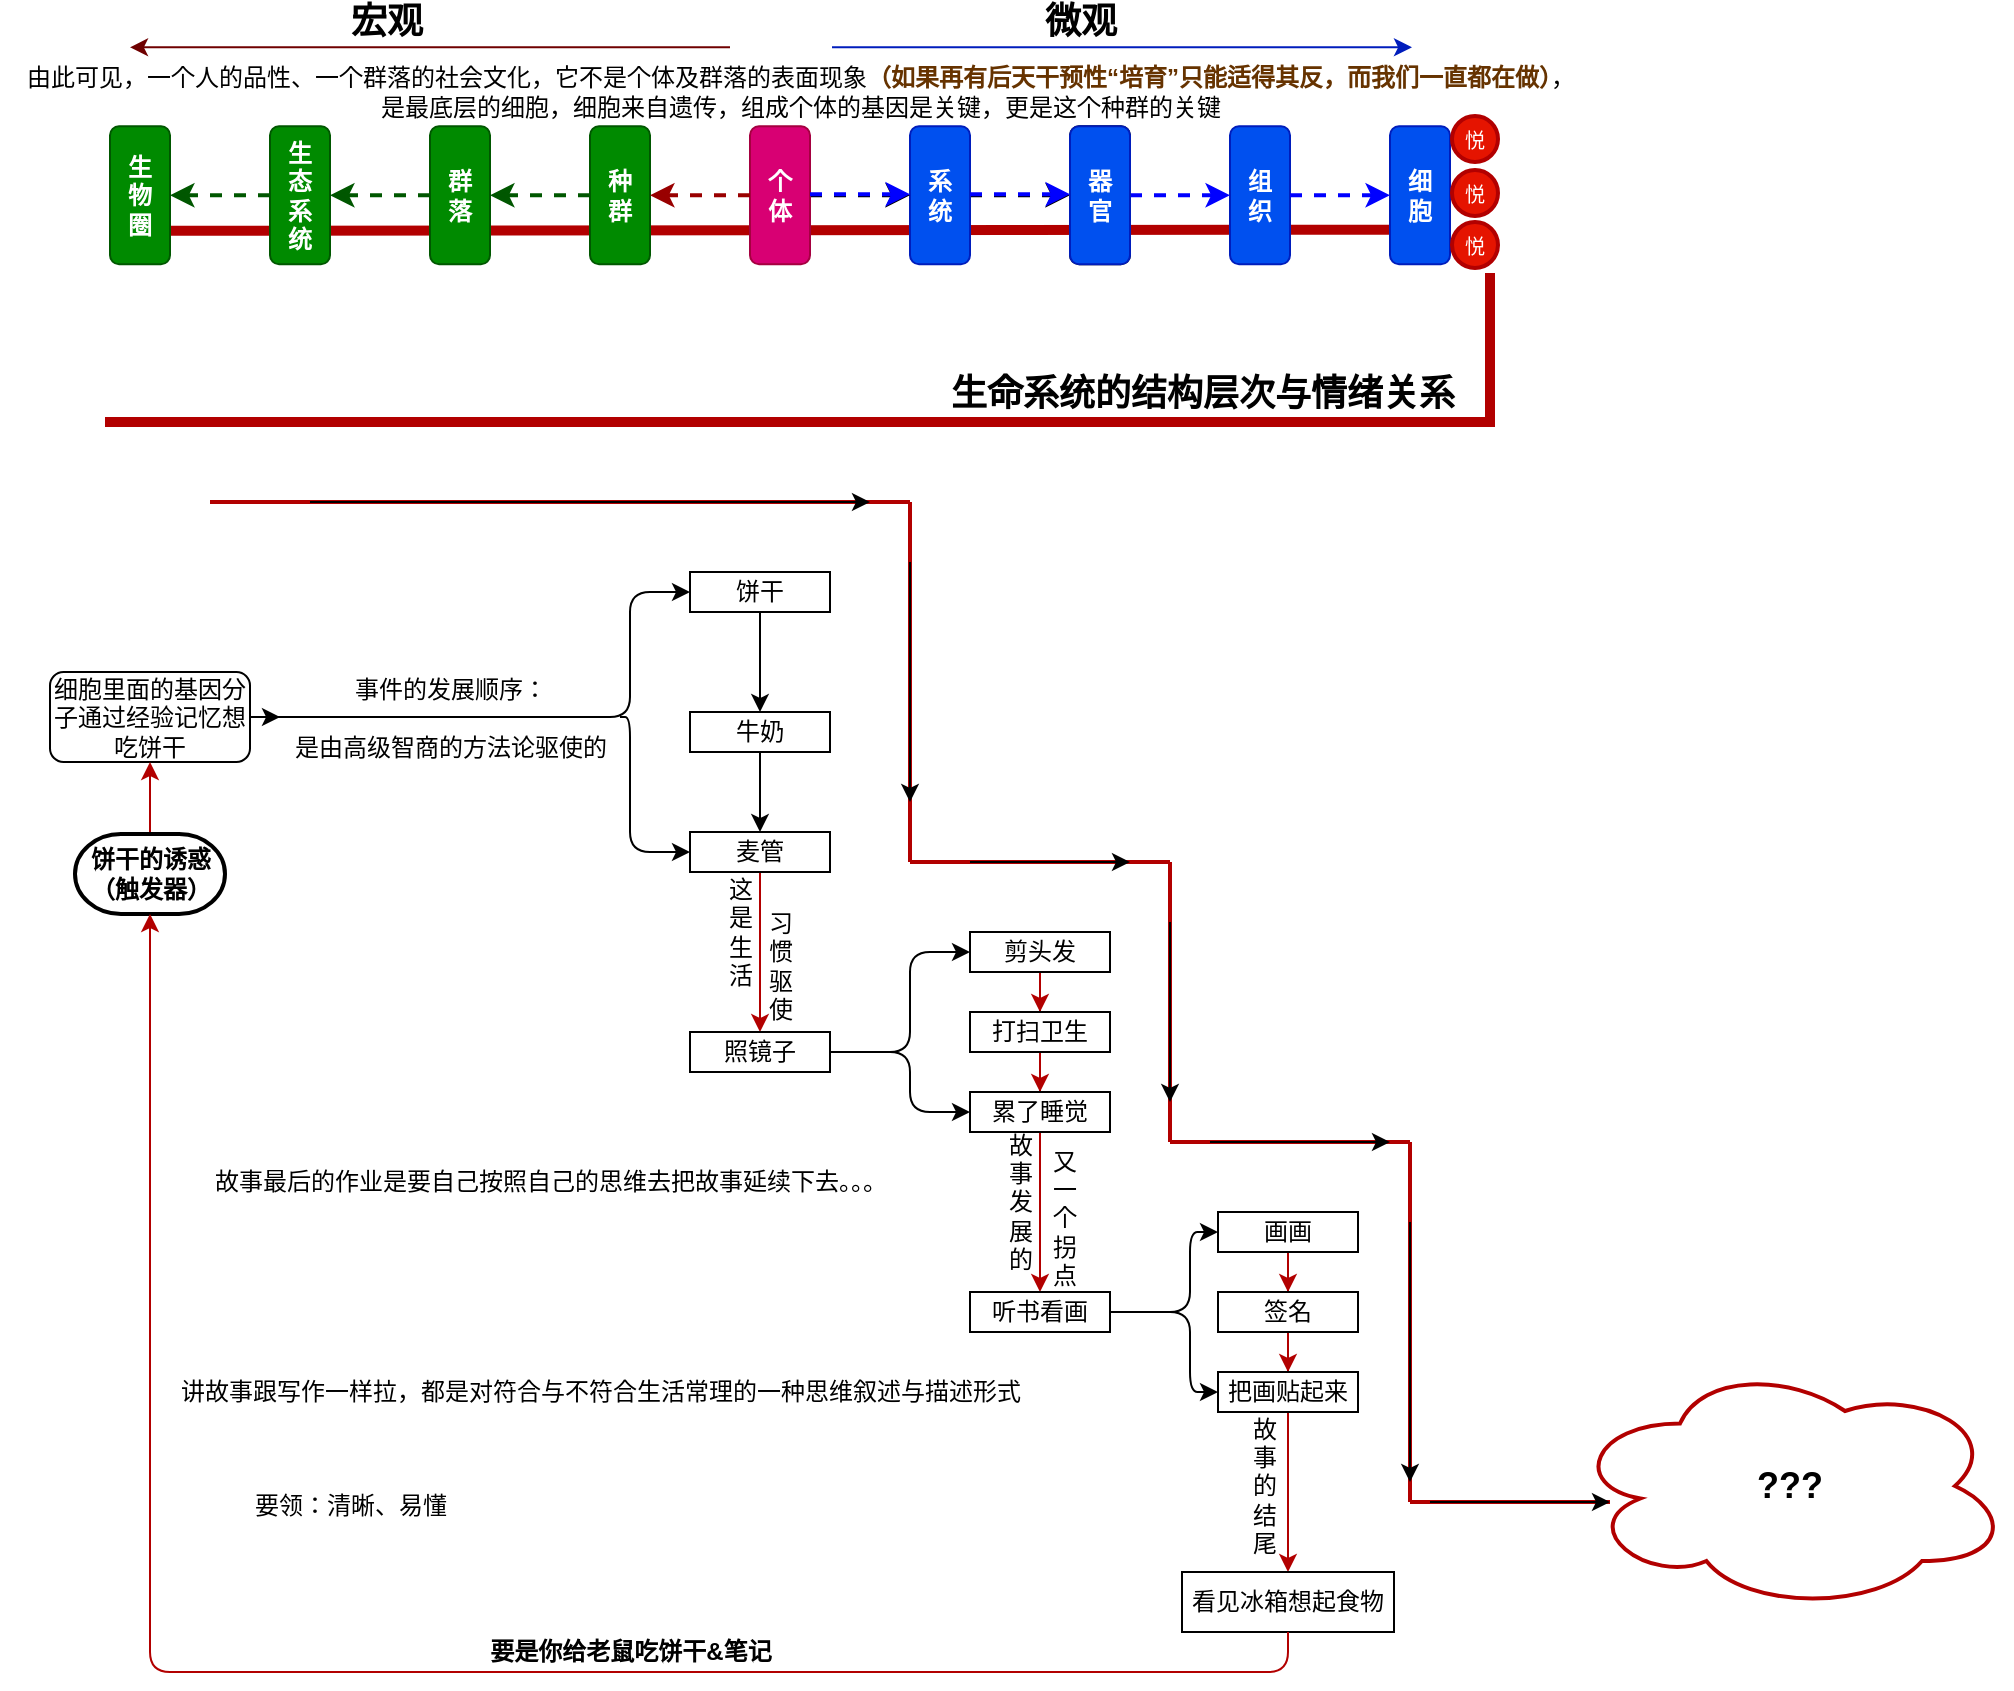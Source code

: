 <mxfile version="12.9.6" type="github"><diagram id="CZGxiTV1HHT-Hle2AOIO" name="Page-1"><mxGraphModel dx="1422" dy="1941" grid="1" gridSize="10" guides="1" tooltips="1" connect="1" arrows="1" fold="1" page="1" pageScale="1" pageWidth="827" pageHeight="1169" math="0" shadow="0"><root><mxCell id="0"/><mxCell id="1" parent="0"/><mxCell id="zMtAbFJLzHjJMqz4dgE3-95" value="&lt;b&gt;&lt;font style=&quot;font-size: 18px&quot;&gt;???&lt;/font&gt;&lt;/b&gt;" style="ellipse;shape=cloud;whiteSpace=wrap;html=1;strokeColor=#B20000;strokeWidth=2;" parent="1" vertex="1"><mxGeometry x="800" y="429.5" width="220" height="125" as="geometry"/></mxCell><mxCell id="tRS6Hl0KniXjDHovvrDN-4" value="" style="edgeStyle=orthogonalEdgeStyle;rounded=0;orthogonalLoop=1;jettySize=auto;html=1;" parent="1" source="tRS6Hl0KniXjDHovvrDN-2" target="tRS6Hl0KniXjDHovvrDN-3" edge="1"><mxGeometry relative="1" as="geometry"/></mxCell><mxCell id="tRS6Hl0KniXjDHovvrDN-2" value="饼干" style="rounded=0;whiteSpace=wrap;html=1;" parent="1" vertex="1"><mxGeometry x="360" y="35" width="70" height="20" as="geometry"/></mxCell><mxCell id="tRS6Hl0KniXjDHovvrDN-6" value="" style="edgeStyle=orthogonalEdgeStyle;rounded=0;orthogonalLoop=1;jettySize=auto;html=1;" parent="1" source="tRS6Hl0KniXjDHovvrDN-3" target="tRS6Hl0KniXjDHovvrDN-5" edge="1"><mxGeometry relative="1" as="geometry"/></mxCell><mxCell id="tRS6Hl0KniXjDHovvrDN-3" value="牛奶" style="rounded=0;whiteSpace=wrap;html=1;" parent="1" vertex="1"><mxGeometry x="360" y="105" width="70" height="20" as="geometry"/></mxCell><mxCell id="zMtAbFJLzHjJMqz4dgE3-47" value="" style="edgeStyle=orthogonalEdgeStyle;rounded=0;orthogonalLoop=1;jettySize=auto;html=1;strokeColor=#B20000;strokeWidth=1;" parent="1" source="tRS6Hl0KniXjDHovvrDN-5" target="zMtAbFJLzHjJMqz4dgE3-46" edge="1"><mxGeometry relative="1" as="geometry"/></mxCell><mxCell id="tRS6Hl0KniXjDHovvrDN-5" value="麦管" style="rounded=0;whiteSpace=wrap;html=1;" parent="1" vertex="1"><mxGeometry x="360" y="165" width="70" height="20" as="geometry"/></mxCell><mxCell id="zMtAbFJLzHjJMqz4dgE3-46" value="照镜子" style="rounded=0;whiteSpace=wrap;html=1;" parent="1" vertex="1"><mxGeometry x="360" y="265" width="70" height="20" as="geometry"/></mxCell><mxCell id="tRS6Hl0KniXjDHovvrDN-10" value="" style="edgeStyle=elbowEdgeStyle;elbow=horizontal;endArrow=classic;html=1;entryX=0;entryY=0.5;entryDx=0;entryDy=0;exitX=1;exitY=0.5;exitDx=0;exitDy=0;" parent="1" source="zMtAbFJLzHjJMqz4dgE3-3" target="tRS6Hl0KniXjDHovvrDN-2" edge="1"><mxGeometry width="50" height="50" relative="1" as="geometry"><mxPoint x="220" y="115" as="sourcePoint"/><mxPoint x="210" y="215" as="targetPoint"/><Array as="points"><mxPoint x="330" y="85"/></Array></mxGeometry></mxCell><mxCell id="tRS6Hl0KniXjDHovvrDN-11" value="" style="edgeStyle=elbowEdgeStyle;elbow=horizontal;endArrow=classic;html=1;entryX=0;entryY=0.5;entryDx=0;entryDy=0;exitX=1;exitY=0.5;exitDx=0;exitDy=0;" parent="1" source="zMtAbFJLzHjJMqz4dgE3-2" target="tRS6Hl0KniXjDHovvrDN-5" edge="1"><mxGeometry width="50" height="50" relative="1" as="geometry"><mxPoint x="220" y="115" as="sourcePoint"/><mxPoint x="370" y="55" as="targetPoint"/><Array as="points"><mxPoint x="330" y="145"/></Array></mxGeometry></mxCell><mxCell id="zMtAbFJLzHjJMqz4dgE3-1" value="&lt;b&gt;要是你给老鼠吃饼干&amp;amp;笔记&lt;/b&gt;" style="text;html=1;align=center;verticalAlign=middle;resizable=0;points=[];autosize=1;" parent="1" vertex="1"><mxGeometry x="250" y="565" width="160" height="20" as="geometry"/></mxCell><mxCell id="zMtAbFJLzHjJMqz4dgE3-3" value="细胞里面的基因分子通过经验记忆想吃饼干" style="rounded=1;whiteSpace=wrap;html=1;" parent="1" vertex="1"><mxGeometry x="40" y="85" width="100" height="45" as="geometry"/></mxCell><mxCell id="zMtAbFJLzHjJMqz4dgE3-44" value="" style="edgeStyle=orthogonalEdgeStyle;rounded=0;orthogonalLoop=1;jettySize=auto;html=1;strokeColor=#B20000;strokeWidth=1;entryX=0.5;entryY=1;entryDx=0;entryDy=0;" parent="1" source="zMtAbFJLzHjJMqz4dgE3-4" target="zMtAbFJLzHjJMqz4dgE3-3" edge="1"><mxGeometry relative="1" as="geometry"><mxPoint x="75" y="85" as="targetPoint"/></mxGeometry></mxCell><mxCell id="zMtAbFJLzHjJMqz4dgE3-4" value="&lt;b&gt;饼干的诱惑&lt;br&gt;（触发器）&lt;/b&gt;" style="strokeWidth=2;html=1;shape=mxgraph.flowchart.terminator;whiteSpace=wrap;" parent="1" vertex="1"><mxGeometry x="52.5" y="166" width="75" height="40" as="geometry"/></mxCell><mxCell id="zMtAbFJLzHjJMqz4dgE3-41" value="" style="group" parent="1" vertex="1" connectable="0"><mxGeometry x="70" y="-250" width="740" height="210" as="geometry"/></mxCell><mxCell id="zMtAbFJLzHjJMqz4dgE3-36" value="" style="group" parent="zMtAbFJLzHjJMqz4dgE3-41" vertex="1" connectable="0"><mxGeometry width="740" height="210" as="geometry"/></mxCell><mxCell id="zMtAbFJLzHjJMqz4dgE3-28" value="" style="endArrow=none;html=1;strokeColor=#B20000;strokeWidth=5;entryX=0;entryY=0.75;entryDx=0;entryDy=0;fillColor=#e51400;" parent="zMtAbFJLzHjJMqz4dgE3-36" target="zMtAbFJLzHjJMqz4dgE3-17" edge="1"><mxGeometry width="50" height="50" relative="1" as="geometry"><mxPoint x="30" y="114.366" as="sourcePoint"/><mxPoint x="150" y="111.408" as="targetPoint"/></mxGeometry></mxCell><mxCell id="zMtAbFJLzHjJMqz4dgE3-9" value="生&lt;br&gt;物&lt;br&gt;圈" style="rounded=1;whiteSpace=wrap;html=1;fontStyle=1;fillColor=#008a00;strokeColor=#005700;fontColor=#ffffff;" parent="zMtAbFJLzHjJMqz4dgE3-36" vertex="1"><mxGeometry y="62.113" width="30" height="69.014" as="geometry"/></mxCell><mxCell id="zMtAbFJLzHjJMqz4dgE3-25" value="" style="edgeStyle=orthogonalEdgeStyle;rounded=0;orthogonalLoop=1;jettySize=auto;html=1;dashed=1;strokeWidth=2;strokeColor=#005700;fillColor=#008a00;" parent="zMtAbFJLzHjJMqz4dgE3-36" source="zMtAbFJLzHjJMqz4dgE3-10" target="zMtAbFJLzHjJMqz4dgE3-9" edge="1"><mxGeometry relative="1" as="geometry"/></mxCell><mxCell id="zMtAbFJLzHjJMqz4dgE3-10" value="生&lt;br&gt;态&lt;br&gt;系&lt;br&gt;统" style="rounded=1;whiteSpace=wrap;html=1;fontStyle=1;fillColor=#008a00;strokeColor=#005700;fontColor=#ffffff;" parent="zMtAbFJLzHjJMqz4dgE3-36" vertex="1"><mxGeometry x="80" y="62.113" width="30" height="69.014" as="geometry"/></mxCell><mxCell id="zMtAbFJLzHjJMqz4dgE3-24" value="" style="edgeStyle=orthogonalEdgeStyle;rounded=0;orthogonalLoop=1;jettySize=auto;html=1;dashed=1;strokeWidth=2;strokeColor=#005700;fillColor=#008a00;" parent="zMtAbFJLzHjJMqz4dgE3-36" source="zMtAbFJLzHjJMqz4dgE3-11" target="zMtAbFJLzHjJMqz4dgE3-10" edge="1"><mxGeometry relative="1" as="geometry"/></mxCell><mxCell id="zMtAbFJLzHjJMqz4dgE3-11" value="群&lt;br&gt;落" style="rounded=1;whiteSpace=wrap;html=1;fontStyle=1;fillColor=#008a00;strokeColor=#005700;fontColor=#ffffff;" parent="zMtAbFJLzHjJMqz4dgE3-36" vertex="1"><mxGeometry x="160" y="62.113" width="30" height="69.014" as="geometry"/></mxCell><mxCell id="zMtAbFJLzHjJMqz4dgE3-12" value="器&lt;br&gt;官" style="rounded=1;whiteSpace=wrap;html=1;fontStyle=1" parent="zMtAbFJLzHjJMqz4dgE3-36" vertex="1"><mxGeometry x="480" y="62.113" width="30" height="69.014" as="geometry"/></mxCell><mxCell id="zMtAbFJLzHjJMqz4dgE3-19" value="" style="edgeStyle=orthogonalEdgeStyle;rounded=0;orthogonalLoop=1;jettySize=auto;html=1;strokeWidth=2;dashed=1;" parent="zMtAbFJLzHjJMqz4dgE3-36" source="zMtAbFJLzHjJMqz4dgE3-13" target="zMtAbFJLzHjJMqz4dgE3-12" edge="1"><mxGeometry relative="1" as="geometry"/></mxCell><mxCell id="zMtAbFJLzHjJMqz4dgE3-13" value="系&lt;br&gt;统" style="rounded=1;whiteSpace=wrap;html=1;fontStyle=1;fillColor=#0050ef;strokeColor=#001DBC;fontColor=#ffffff;" parent="zMtAbFJLzHjJMqz4dgE3-36" vertex="1"><mxGeometry x="400" y="62.113" width="30" height="69.014" as="geometry"/></mxCell><mxCell id="zMtAbFJLzHjJMqz4dgE3-18" value="" style="edgeStyle=orthogonalEdgeStyle;rounded=0;orthogonalLoop=1;jettySize=auto;html=1;strokeWidth=2;dashed=1;" parent="zMtAbFJLzHjJMqz4dgE3-36" source="zMtAbFJLzHjJMqz4dgE3-14" target="zMtAbFJLzHjJMqz4dgE3-13" edge="1"><mxGeometry relative="1" as="geometry"/></mxCell><mxCell id="zMtAbFJLzHjJMqz4dgE3-14" value="个&lt;br&gt;体" style="rounded=1;whiteSpace=wrap;html=1;fontStyle=1;fillColor=#d80073;strokeColor=#A50040;fontColor=#ffffff;" parent="zMtAbFJLzHjJMqz4dgE3-36" vertex="1"><mxGeometry x="320" y="62.113" width="30" height="69.014" as="geometry"/></mxCell><mxCell id="zMtAbFJLzHjJMqz4dgE3-23" value="" style="edgeStyle=orthogonalEdgeStyle;rounded=0;orthogonalLoop=1;jettySize=auto;html=1;dashed=1;strokeWidth=2;strokeColor=#005700;fillColor=#008a00;" parent="zMtAbFJLzHjJMqz4dgE3-36" source="zMtAbFJLzHjJMqz4dgE3-15" target="zMtAbFJLzHjJMqz4dgE3-11" edge="1"><mxGeometry relative="1" as="geometry"/></mxCell><mxCell id="zMtAbFJLzHjJMqz4dgE3-15" value="种&lt;br&gt;群" style="rounded=1;whiteSpace=wrap;html=1;fontStyle=1;fillColor=#008a00;strokeColor=#005700;fontColor=#ffffff;" parent="zMtAbFJLzHjJMqz4dgE3-36" vertex="1"><mxGeometry x="240" y="62.113" width="30" height="69.014" as="geometry"/></mxCell><mxCell id="zMtAbFJLzHjJMqz4dgE3-22" value="" style="edgeStyle=orthogonalEdgeStyle;rounded=0;orthogonalLoop=1;jettySize=auto;html=1;dashed=1;strokeWidth=2;strokeColor=#990000;" parent="zMtAbFJLzHjJMqz4dgE3-36" source="zMtAbFJLzHjJMqz4dgE3-14" target="zMtAbFJLzHjJMqz4dgE3-15" edge="1"><mxGeometry relative="1" as="geometry"/></mxCell><mxCell id="zMtAbFJLzHjJMqz4dgE3-16" value="组&lt;br&gt;织" style="rounded=1;whiteSpace=wrap;html=1;fontStyle=1;fillColor=#0050ef;strokeColor=#001DBC;fontColor=#ffffff;" parent="zMtAbFJLzHjJMqz4dgE3-36" vertex="1"><mxGeometry x="560" y="62.113" width="30" height="69.014" as="geometry"/></mxCell><mxCell id="zMtAbFJLzHjJMqz4dgE3-20" value="" style="edgeStyle=orthogonalEdgeStyle;rounded=0;orthogonalLoop=1;jettySize=auto;html=1;strokeWidth=2;dashed=1;strokeColor=#0000FF;" parent="zMtAbFJLzHjJMqz4dgE3-36" source="zMtAbFJLzHjJMqz4dgE3-12" target="zMtAbFJLzHjJMqz4dgE3-16" edge="1"><mxGeometry relative="1" as="geometry"/></mxCell><mxCell id="zMtAbFJLzHjJMqz4dgE3-17" value="细&lt;br&gt;胞" style="rounded=1;whiteSpace=wrap;html=1;fontStyle=1;fillColor=#0050ef;strokeColor=#001DBC;fontColor=#ffffff;" parent="zMtAbFJLzHjJMqz4dgE3-36" vertex="1"><mxGeometry x="640" y="62.113" width="30" height="69.014" as="geometry"/></mxCell><mxCell id="zMtAbFJLzHjJMqz4dgE3-21" value="" style="edgeStyle=orthogonalEdgeStyle;rounded=0;orthogonalLoop=1;jettySize=auto;html=1;strokeWidth=2;dashed=1;strokeColor=#0000FF;" parent="zMtAbFJLzHjJMqz4dgE3-36" source="zMtAbFJLzHjJMqz4dgE3-16" target="zMtAbFJLzHjJMqz4dgE3-17" edge="1"><mxGeometry relative="1" as="geometry"/></mxCell><mxCell id="zMtAbFJLzHjJMqz4dgE3-26" value="" style="edgeStyle=orthogonalEdgeStyle;rounded=0;orthogonalLoop=1;jettySize=auto;html=1;strokeWidth=2;dashed=1;strokeColor=#0000FF;" parent="zMtAbFJLzHjJMqz4dgE3-36" edge="1"><mxGeometry relative="1" as="geometry"><mxPoint x="430" y="96.127" as="sourcePoint"/><mxPoint x="480" y="96.127" as="targetPoint"/></mxGeometry></mxCell><mxCell id="zMtAbFJLzHjJMqz4dgE3-27" value="" style="edgeStyle=orthogonalEdgeStyle;rounded=0;orthogonalLoop=1;jettySize=auto;html=1;strokeWidth=2;dashed=1;strokeColor=#0000FF;" parent="zMtAbFJLzHjJMqz4dgE3-36" edge="1"><mxGeometry relative="1" as="geometry"><mxPoint x="350" y="96.127" as="sourcePoint"/><mxPoint x="400" y="96.127" as="targetPoint"/></mxGeometry></mxCell><mxCell id="zMtAbFJLzHjJMqz4dgE3-29" value="器&lt;br&gt;官" style="rounded=1;whiteSpace=wrap;html=1;fontStyle=1;fillColor=#0050ef;strokeColor=#001DBC;fontColor=#ffffff;" parent="zMtAbFJLzHjJMqz4dgE3-36" vertex="1"><mxGeometry x="480" y="62.113" width="30" height="69.014" as="geometry"/></mxCell><mxCell id="zMtAbFJLzHjJMqz4dgE3-30" value="" style="endArrow=classic;html=1;strokeColor=#001DBC;strokeWidth=1;fillColor=#0050ef;" parent="zMtAbFJLzHjJMqz4dgE3-36" edge="1"><mxGeometry width="50" height="50" relative="1" as="geometry"><mxPoint x="361" y="22.676" as="sourcePoint"/><mxPoint x="651" y="22.676" as="targetPoint"/></mxGeometry></mxCell><mxCell id="zMtAbFJLzHjJMqz4dgE3-31" value="" style="endArrow=classic;html=1;strokeColor=#6F0000;strokeWidth=1;fillColor=#a20025;" parent="zMtAbFJLzHjJMqz4dgE3-36" edge="1"><mxGeometry width="50" height="50" relative="1" as="geometry"><mxPoint x="310" y="22.676" as="sourcePoint"/><mxPoint x="10" y="22.676" as="targetPoint"/></mxGeometry></mxCell><mxCell id="zMtAbFJLzHjJMqz4dgE3-32" value="&lt;b&gt;&lt;font style=&quot;font-size: 18px&quot;&gt;宏观&lt;/font&gt;&lt;/b&gt;" style="text;html=1;align=center;verticalAlign=middle;resizable=0;points=[];autosize=1;" parent="zMtAbFJLzHjJMqz4dgE3-36" vertex="1"><mxGeometry x="113" width="50" height="20" as="geometry"/></mxCell><mxCell id="zMtAbFJLzHjJMqz4dgE3-33" value="&lt;b&gt;&lt;font style=&quot;font-size: 18px&quot;&gt;微观&lt;/font&gt;&lt;/b&gt;" style="text;html=1;align=center;verticalAlign=middle;resizable=0;points=[];autosize=1;" parent="zMtAbFJLzHjJMqz4dgE3-36" vertex="1"><mxGeometry x="460" width="50" height="20" as="geometry"/></mxCell><mxCell id="zMtAbFJLzHjJMqz4dgE3-34" value="" style="shape=partialRectangle;whiteSpace=wrap;html=1;top=0;left=0;fillColor=none;strokeColor=#B20000;strokeWidth=5;" parent="zMtAbFJLzHjJMqz4dgE3-36" vertex="1"><mxGeometry y="138.028" width="690" height="71.972" as="geometry"/></mxCell><mxCell id="zMtAbFJLzHjJMqz4dgE3-35" value="&lt;b&gt;&lt;font style=&quot;font-size: 18px&quot;&gt;生命系统的结构层次与情绪关系&lt;/font&gt;&lt;/b&gt;" style="text;html=1;align=center;verticalAlign=middle;resizable=0;points=[];autosize=1;" parent="zMtAbFJLzHjJMqz4dgE3-36" vertex="1"><mxGeometry x="411" y="186.31" width="270" height="20" as="geometry"/></mxCell><mxCell id="zMtAbFJLzHjJMqz4dgE3-40" value="由此可见，一个人的品性、一个群落的社会文化，它不是个体及群落的表面现象&lt;b&gt;&lt;font color=&quot;#663300&quot;&gt;（如果再有后天干预性“培育”只能适得其反，而我们一直都在做）&lt;/font&gt;&lt;/b&gt;，&lt;br&gt;是最底层的细胞，细胞来自遗传，组成个体的基因是关键，更是这个种群的关键" style="text;html=1;align=center;verticalAlign=middle;resizable=0;points=[];autosize=1;" parent="zMtAbFJLzHjJMqz4dgE3-36" vertex="1"><mxGeometry x="-55" y="29.577" width="800" height="30" as="geometry"/></mxCell><mxCell id="zMtAbFJLzHjJMqz4dgE3-37" value="&lt;span style=&quot;font-size: 10px&quot;&gt;悦&lt;/span&gt;" style="ellipse;whiteSpace=wrap;html=1;aspect=fixed;strokeColor=#B20000;strokeWidth=2;fillColor=#e51400;fontColor=#ffffff;" parent="zMtAbFJLzHjJMqz4dgE3-41" vertex="1"><mxGeometry x="671" y="57" width="23" height="23" as="geometry"/></mxCell><mxCell id="zMtAbFJLzHjJMqz4dgE3-38" value="&lt;span style=&quot;font-size: 10px&quot;&gt;悦&lt;/span&gt;" style="ellipse;whiteSpace=wrap;html=1;aspect=fixed;strokeColor=#B20000;strokeWidth=2;fillColor=#e51400;fontColor=#ffffff;" parent="zMtAbFJLzHjJMqz4dgE3-41" vertex="1"><mxGeometry x="671" y="84" width="23" height="23" as="geometry"/></mxCell><mxCell id="zMtAbFJLzHjJMqz4dgE3-39" value="&lt;span style=&quot;font-size: 10px&quot;&gt;悦&lt;/span&gt;" style="ellipse;whiteSpace=wrap;html=1;aspect=fixed;strokeColor=#B20000;strokeWidth=2;fillColor=#e51400;fontColor=#ffffff;" parent="zMtAbFJLzHjJMqz4dgE3-41" vertex="1"><mxGeometry x="671" y="110" width="23" height="23" as="geometry"/></mxCell><mxCell id="zMtAbFJLzHjJMqz4dgE3-2" value="事件的发展顺序：&lt;br&gt;&lt;br&gt;是由高级智商的方法论驱使的" style="text;html=1;align=center;verticalAlign=middle;resizable=0;points=[];autosize=1;" parent="1" vertex="1"><mxGeometry x="155" y="82.5" width="170" height="50" as="geometry"/></mxCell><mxCell id="zMtAbFJLzHjJMqz4dgE3-45" value="" style="edgeStyle=elbowEdgeStyle;elbow=horizontal;endArrow=classic;html=1;entryX=0;entryY=0.5;entryDx=0;entryDy=0;exitX=1;exitY=0.5;exitDx=0;exitDy=0;" parent="1" source="zMtAbFJLzHjJMqz4dgE3-3" target="zMtAbFJLzHjJMqz4dgE3-2" edge="1"><mxGeometry width="50" height="50" relative="1" as="geometry"><mxPoint x="140" y="107.5" as="sourcePoint"/><mxPoint x="360" y="175" as="targetPoint"/><Array as="points"/></mxGeometry></mxCell><mxCell id="zMtAbFJLzHjJMqz4dgE3-48" value="这&lt;br&gt;是&lt;br&gt;生&lt;br&gt;活" style="text;html=1;align=center;verticalAlign=middle;resizable=0;points=[];autosize=1;" parent="1" vertex="1"><mxGeometry x="370" y="185" width="30" height="60" as="geometry"/></mxCell><mxCell id="zMtAbFJLzHjJMqz4dgE3-50" value="&lt;br&gt;习&lt;br&gt;惯&lt;br&gt;驱&lt;br&gt;使" style="text;html=1;align=center;verticalAlign=middle;resizable=0;points=[];autosize=1;" parent="1" vertex="1"><mxGeometry x="390" y="185" width="30" height="80" as="geometry"/></mxCell><mxCell id="zMtAbFJLzHjJMqz4dgE3-56" value="" style="edgeStyle=orthogonalEdgeStyle;rounded=0;orthogonalLoop=1;jettySize=auto;html=1;strokeColor=#B20000;strokeWidth=1;entryX=0.5;entryY=0;entryDx=0;entryDy=0;" parent="1" source="zMtAbFJLzHjJMqz4dgE3-51" target="zMtAbFJLzHjJMqz4dgE3-52" edge="1"><mxGeometry relative="1" as="geometry"/></mxCell><mxCell id="zMtAbFJLzHjJMqz4dgE3-51" value="剪头发" style="rounded=0;whiteSpace=wrap;html=1;" parent="1" vertex="1"><mxGeometry x="500" y="215" width="70" height="20" as="geometry"/></mxCell><mxCell id="zMtAbFJLzHjJMqz4dgE3-58" value="" style="edgeStyle=orthogonalEdgeStyle;rounded=0;orthogonalLoop=1;jettySize=auto;html=1;strokeColor=#B20000;strokeWidth=1;entryX=0.5;entryY=0;entryDx=0;entryDy=0;" parent="1" source="zMtAbFJLzHjJMqz4dgE3-52" target="zMtAbFJLzHjJMqz4dgE3-53" edge="1"><mxGeometry relative="1" as="geometry"><mxPoint x="535" y="355" as="targetPoint"/></mxGeometry></mxCell><mxCell id="zMtAbFJLzHjJMqz4dgE3-52" value="打扫卫生" style="rounded=0;whiteSpace=wrap;html=1;" parent="1" vertex="1"><mxGeometry x="500" y="255" width="70" height="20" as="geometry"/></mxCell><mxCell id="zMtAbFJLzHjJMqz4dgE3-60" value="" style="edgeStyle=orthogonalEdgeStyle;rounded=0;orthogonalLoop=1;jettySize=auto;html=1;strokeColor=#B20000;strokeWidth=1;" parent="1" source="zMtAbFJLzHjJMqz4dgE3-53" target="zMtAbFJLzHjJMqz4dgE3-59" edge="1"><mxGeometry relative="1" as="geometry"/></mxCell><mxCell id="zMtAbFJLzHjJMqz4dgE3-53" value="累了睡觉" style="rounded=0;whiteSpace=wrap;html=1;" parent="1" vertex="1"><mxGeometry x="500" y="295" width="70" height="20" as="geometry"/></mxCell><mxCell id="zMtAbFJLzHjJMqz4dgE3-59" value="听书看画" style="rounded=0;whiteSpace=wrap;html=1;" parent="1" vertex="1"><mxGeometry x="500" y="395" width="70" height="20" as="geometry"/></mxCell><mxCell id="zMtAbFJLzHjJMqz4dgE3-54" value="" style="edgeStyle=elbowEdgeStyle;elbow=horizontal;endArrow=classic;html=1;entryX=0;entryY=0.5;entryDx=0;entryDy=0;exitX=1;exitY=0.5;exitDx=0;exitDy=0;" parent="1" source="zMtAbFJLzHjJMqz4dgE3-46" target="zMtAbFJLzHjJMqz4dgE3-51" edge="1"><mxGeometry width="50" height="50" relative="1" as="geometry"><mxPoint x="150" y="117.5" as="sourcePoint"/><mxPoint x="370" y="55" as="targetPoint"/><Array as="points"><mxPoint x="470" y="255"/></Array></mxGeometry></mxCell><mxCell id="zMtAbFJLzHjJMqz4dgE3-55" value="" style="edgeStyle=elbowEdgeStyle;elbow=horizontal;endArrow=classic;html=1;entryX=0;entryY=0.5;entryDx=0;entryDy=0;exitX=1;exitY=0.5;exitDx=0;exitDy=0;" parent="1" source="zMtAbFJLzHjJMqz4dgE3-46" target="zMtAbFJLzHjJMqz4dgE3-53" edge="1"><mxGeometry width="50" height="50" relative="1" as="geometry"><mxPoint x="440" y="290" as="sourcePoint"/><mxPoint x="510" y="235" as="targetPoint"/><Array as="points"><mxPoint x="470" y="285"/></Array></mxGeometry></mxCell><mxCell id="zMtAbFJLzHjJMqz4dgE3-61" value="故&lt;br&gt;事&lt;br&gt;发&lt;br&gt;展&lt;br&gt;的" style="text;html=1;align=center;verticalAlign=middle;resizable=0;points=[];autosize=1;" parent="1" vertex="1"><mxGeometry x="510" y="310" width="30" height="80" as="geometry"/></mxCell><mxCell id="zMtAbFJLzHjJMqz4dgE3-62" value="又&lt;br&gt;一&lt;br&gt;个&lt;br&gt;拐&lt;br&gt;点" style="text;html=1;align=center;verticalAlign=middle;resizable=0;points=[];autosize=1;" parent="1" vertex="1"><mxGeometry x="532" y="318" width="30" height="80" as="geometry"/></mxCell><mxCell id="zMtAbFJLzHjJMqz4dgE3-63" value="" style="edgeStyle=orthogonalEdgeStyle;rounded=0;orthogonalLoop=1;jettySize=auto;html=1;strokeColor=#B20000;strokeWidth=1;entryX=0.5;entryY=0;entryDx=0;entryDy=0;" parent="1" source="zMtAbFJLzHjJMqz4dgE3-64" target="zMtAbFJLzHjJMqz4dgE3-66" edge="1"><mxGeometry relative="1" as="geometry"/></mxCell><mxCell id="zMtAbFJLzHjJMqz4dgE3-64" value="画画" style="rounded=0;whiteSpace=wrap;html=1;" parent="1" vertex="1"><mxGeometry x="624" y="355" width="70" height="20" as="geometry"/></mxCell><mxCell id="zMtAbFJLzHjJMqz4dgE3-65" value="" style="edgeStyle=orthogonalEdgeStyle;rounded=0;orthogonalLoop=1;jettySize=auto;html=1;strokeColor=#B20000;strokeWidth=1;entryX=0.5;entryY=0;entryDx=0;entryDy=0;" parent="1" source="zMtAbFJLzHjJMqz4dgE3-66" target="zMtAbFJLzHjJMqz4dgE3-67" edge="1"><mxGeometry relative="1" as="geometry"><mxPoint x="659" y="495" as="targetPoint"/></mxGeometry></mxCell><mxCell id="zMtAbFJLzHjJMqz4dgE3-66" value="签名" style="rounded=0;whiteSpace=wrap;html=1;" parent="1" vertex="1"><mxGeometry x="624" y="395" width="70" height="20" as="geometry"/></mxCell><mxCell id="zMtAbFJLzHjJMqz4dgE3-71" value="" style="edgeStyle=orthogonalEdgeStyle;rounded=0;orthogonalLoop=1;jettySize=auto;html=1;strokeColor=#B20000;strokeWidth=1;" parent="1" source="zMtAbFJLzHjJMqz4dgE3-67" target="zMtAbFJLzHjJMqz4dgE3-70" edge="1"><mxGeometry relative="1" as="geometry"/></mxCell><mxCell id="zMtAbFJLzHjJMqz4dgE3-67" value="把画贴起来" style="rounded=0;whiteSpace=wrap;html=1;" parent="1" vertex="1"><mxGeometry x="624" y="435" width="70" height="20" as="geometry"/></mxCell><mxCell id="zMtAbFJLzHjJMqz4dgE3-70" value="看见冰箱想起食物" style="rounded=0;whiteSpace=wrap;html=1;" parent="1" vertex="1"><mxGeometry x="606" y="535" width="106" height="30" as="geometry"/></mxCell><mxCell id="zMtAbFJLzHjJMqz4dgE3-68" value="" style="edgeStyle=elbowEdgeStyle;elbow=horizontal;endArrow=classic;html=1;entryX=0;entryY=0.5;entryDx=0;entryDy=0;exitX=1;exitY=0.5;exitDx=0;exitDy=0;" parent="1" source="zMtAbFJLzHjJMqz4dgE3-59" target="zMtAbFJLzHjJMqz4dgE3-64" edge="1"><mxGeometry width="50" height="50" relative="1" as="geometry"><mxPoint x="440" y="285" as="sourcePoint"/><mxPoint x="510" y="235" as="targetPoint"/><Array as="points"><mxPoint x="610" y="375"/><mxPoint x="590" y="395"/></Array></mxGeometry></mxCell><mxCell id="zMtAbFJLzHjJMqz4dgE3-69" value="" style="edgeStyle=elbowEdgeStyle;elbow=horizontal;endArrow=classic;html=1;entryX=0;entryY=0.5;entryDx=0;entryDy=0;exitX=1;exitY=0.5;exitDx=0;exitDy=0;" parent="1" source="zMtAbFJLzHjJMqz4dgE3-59" target="zMtAbFJLzHjJMqz4dgE3-67" edge="1"><mxGeometry width="50" height="50" relative="1" as="geometry"><mxPoint x="580" y="415" as="sourcePoint"/><mxPoint x="630" y="375" as="targetPoint"/><Array as="points"><mxPoint x="610" y="415"/><mxPoint x="590" y="425"/><mxPoint x="600" y="405"/></Array></mxGeometry></mxCell><mxCell id="zMtAbFJLzHjJMqz4dgE3-72" value="故&lt;br&gt;事&lt;br&gt;的&lt;br&gt;结&lt;br&gt;尾" style="text;html=1;align=center;verticalAlign=middle;resizable=0;points=[];autosize=1;" parent="1" vertex="1"><mxGeometry x="632" y="452" width="30" height="80" as="geometry"/></mxCell><mxCell id="zMtAbFJLzHjJMqz4dgE3-73" value="" style="edgeStyle=elbowEdgeStyle;elbow=vertical;endArrow=classic;html=1;strokeColor=#B20000;strokeWidth=1;exitX=0.5;exitY=1;exitDx=0;exitDy=0;entryX=0.5;entryY=1;entryDx=0;entryDy=0;entryPerimeter=0;" parent="1" source="zMtAbFJLzHjJMqz4dgE3-70" target="zMtAbFJLzHjJMqz4dgE3-4" edge="1"><mxGeometry width="50" height="50" relative="1" as="geometry"><mxPoint x="240" y="585" as="sourcePoint"/><mxPoint x="290" y="535" as="targetPoint"/><Array as="points"><mxPoint x="440" y="585"/><mxPoint x="420" y="595"/><mxPoint x="410" y="595"/></Array></mxGeometry></mxCell><mxCell id="zMtAbFJLzHjJMqz4dgE3-79" value="" style="endArrow=none;html=1;strokeColor=#B20000;strokeWidth=1;" parent="1" edge="1"><mxGeometry width="50" height="50" relative="1" as="geometry"><mxPoint x="120" as="sourcePoint"/><mxPoint x="470" as="targetPoint"/></mxGeometry></mxCell><mxCell id="zMtAbFJLzHjJMqz4dgE3-80" value="" style="endArrow=none;html=1;strokeColor=#B20000;strokeWidth=2;" parent="1" edge="1"><mxGeometry width="50" height="50" relative="1" as="geometry"><mxPoint x="470" as="sourcePoint"/><mxPoint x="470" y="180" as="targetPoint"/></mxGeometry></mxCell><mxCell id="zMtAbFJLzHjJMqz4dgE3-81" value="" style="endArrow=none;html=1;strokeColor=#B20000;strokeWidth=2;" parent="1" edge="1"><mxGeometry width="50" height="50" relative="1" as="geometry"><mxPoint x="120" as="sourcePoint"/><mxPoint x="470" as="targetPoint"/></mxGeometry></mxCell><mxCell id="zMtAbFJLzHjJMqz4dgE3-82" value="" style="endArrow=none;html=1;strokeColor=#B20000;strokeWidth=2;" parent="1" edge="1"><mxGeometry width="50" height="50" relative="1" as="geometry"><mxPoint x="600" y="180" as="sourcePoint"/><mxPoint x="470" y="180" as="targetPoint"/></mxGeometry></mxCell><mxCell id="zMtAbFJLzHjJMqz4dgE3-83" value="" style="endArrow=none;html=1;strokeColor=#B20000;strokeWidth=2;" parent="1" edge="1"><mxGeometry width="50" height="50" relative="1" as="geometry"><mxPoint x="600" y="180" as="sourcePoint"/><mxPoint x="600" y="320" as="targetPoint"/></mxGeometry></mxCell><mxCell id="zMtAbFJLzHjJMqz4dgE3-84" value="" style="endArrow=none;html=1;strokeColor=#B20000;strokeWidth=2;" parent="1" edge="1"><mxGeometry width="50" height="50" relative="1" as="geometry"><mxPoint x="720" y="320" as="sourcePoint"/><mxPoint x="600" y="320" as="targetPoint"/></mxGeometry></mxCell><mxCell id="zMtAbFJLzHjJMqz4dgE3-85" value="" style="endArrow=none;html=1;strokeColor=#B20000;strokeWidth=2;" parent="1" edge="1"><mxGeometry width="50" height="50" relative="1" as="geometry"><mxPoint x="720" y="500" as="sourcePoint"/><mxPoint x="720" y="320" as="targetPoint"/></mxGeometry></mxCell><mxCell id="zMtAbFJLzHjJMqz4dgE3-86" value="" style="endArrow=none;html=1;strokeColor=#B20000;strokeWidth=2;" parent="1" edge="1"><mxGeometry width="50" height="50" relative="1" as="geometry"><mxPoint x="820" y="500" as="sourcePoint"/><mxPoint x="720" y="500" as="targetPoint"/></mxGeometry></mxCell><mxCell id="zMtAbFJLzHjJMqz4dgE3-87" value="" style="endArrow=classic;html=1;strokeColor=#000;strokeWidth=1;" parent="1" edge="1"><mxGeometry width="50" height="50" relative="1" as="geometry"><mxPoint x="170" as="sourcePoint"/><mxPoint x="450" as="targetPoint"/></mxGeometry></mxCell><mxCell id="zMtAbFJLzHjJMqz4dgE3-88" value="" style="endArrow=classic;html=1;strokeColor=#000;strokeWidth=1;" parent="1" edge="1"><mxGeometry width="50" height="50" relative="1" as="geometry"><mxPoint x="470" y="30" as="sourcePoint"/><mxPoint x="470" y="150" as="targetPoint"/></mxGeometry></mxCell><mxCell id="zMtAbFJLzHjJMqz4dgE3-89" value="" style="endArrow=classic;html=1;strokeColor=#000;strokeWidth=1;" parent="1" edge="1"><mxGeometry width="50" height="50" relative="1" as="geometry"><mxPoint x="500" y="180" as="sourcePoint"/><mxPoint x="580" y="180" as="targetPoint"/></mxGeometry></mxCell><mxCell id="zMtAbFJLzHjJMqz4dgE3-90" value="" style="endArrow=classic;html=1;strokeColor=#000;strokeWidth=1;" parent="1" edge="1"><mxGeometry width="50" height="50" relative="1" as="geometry"><mxPoint x="600" y="210" as="sourcePoint"/><mxPoint x="600" y="300" as="targetPoint"/></mxGeometry></mxCell><mxCell id="zMtAbFJLzHjJMqz4dgE3-91" value="" style="endArrow=classic;html=1;strokeColor=#000;strokeWidth=1;" parent="1" edge="1"><mxGeometry width="50" height="50" relative="1" as="geometry"><mxPoint x="620" y="320" as="sourcePoint"/><mxPoint x="710" y="320" as="targetPoint"/></mxGeometry></mxCell><mxCell id="zMtAbFJLzHjJMqz4dgE3-92" value="" style="endArrow=classic;html=1;strokeColor=#000;strokeWidth=1;" parent="1" edge="1"><mxGeometry width="50" height="50" relative="1" as="geometry"><mxPoint x="720" y="360" as="sourcePoint"/><mxPoint x="720" y="490" as="targetPoint"/></mxGeometry></mxCell><mxCell id="zMtAbFJLzHjJMqz4dgE3-93" value="" style="endArrow=classic;html=1;strokeColor=#000;strokeWidth=1;" parent="1" edge="1"><mxGeometry width="50" height="50" relative="1" as="geometry"><mxPoint x="730" y="500" as="sourcePoint"/><mxPoint x="820" y="500" as="targetPoint"/></mxGeometry></mxCell><mxCell id="zMtAbFJLzHjJMqz4dgE3-96" value="故事最后的作业是要自己按照自己的思维去把故事延续下去。。。" style="text;html=1;align=center;verticalAlign=middle;resizable=0;points=[];autosize=1;" parent="1" vertex="1"><mxGeometry x="110" y="330" width="360" height="20" as="geometry"/></mxCell><mxCell id="zMtAbFJLzHjJMqz4dgE3-97" value="讲故事跟写作一样拉，都是对符合与不符合生活常理的一种思维叙述与描述形式&lt;br&gt;" style="text;html=1;align=center;verticalAlign=middle;resizable=0;points=[];autosize=1;" parent="1" vertex="1"><mxGeometry x="95" y="435" width="440" height="20" as="geometry"/></mxCell><mxCell id="zMtAbFJLzHjJMqz4dgE3-98" value="要领：清晰、易懂" style="text;html=1;align=center;verticalAlign=middle;resizable=0;points=[];autosize=1;" parent="1" vertex="1"><mxGeometry x="135" y="492" width="110" height="20" as="geometry"/></mxCell></root></mxGraphModel></diagram></mxfile>